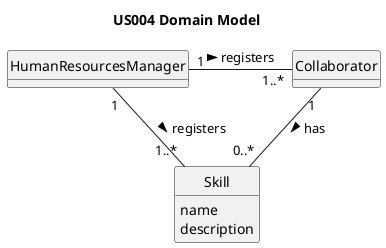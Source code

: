 @startuml
skinparam monochrome true
skinparam packageStyle rectangle
skinparam shadowing false
'skinparam linetype ortho
'left to right direction
skinparam classAttributeIconSize 0
hide circle
hide methods

title US004 Domain Model

'class Platform {
'  -description
'}


class Collaborator{

}

class Skill{
    name
    description
}

class HumanResourcesManager{
}

HumanResourcesManager "1" - "1..*" Collaborator : registers >
Collaborator "1" -- "0..*" Skill : has >
HumanResourcesManager "1" -- "1..*" Skill : registers >

@enduml